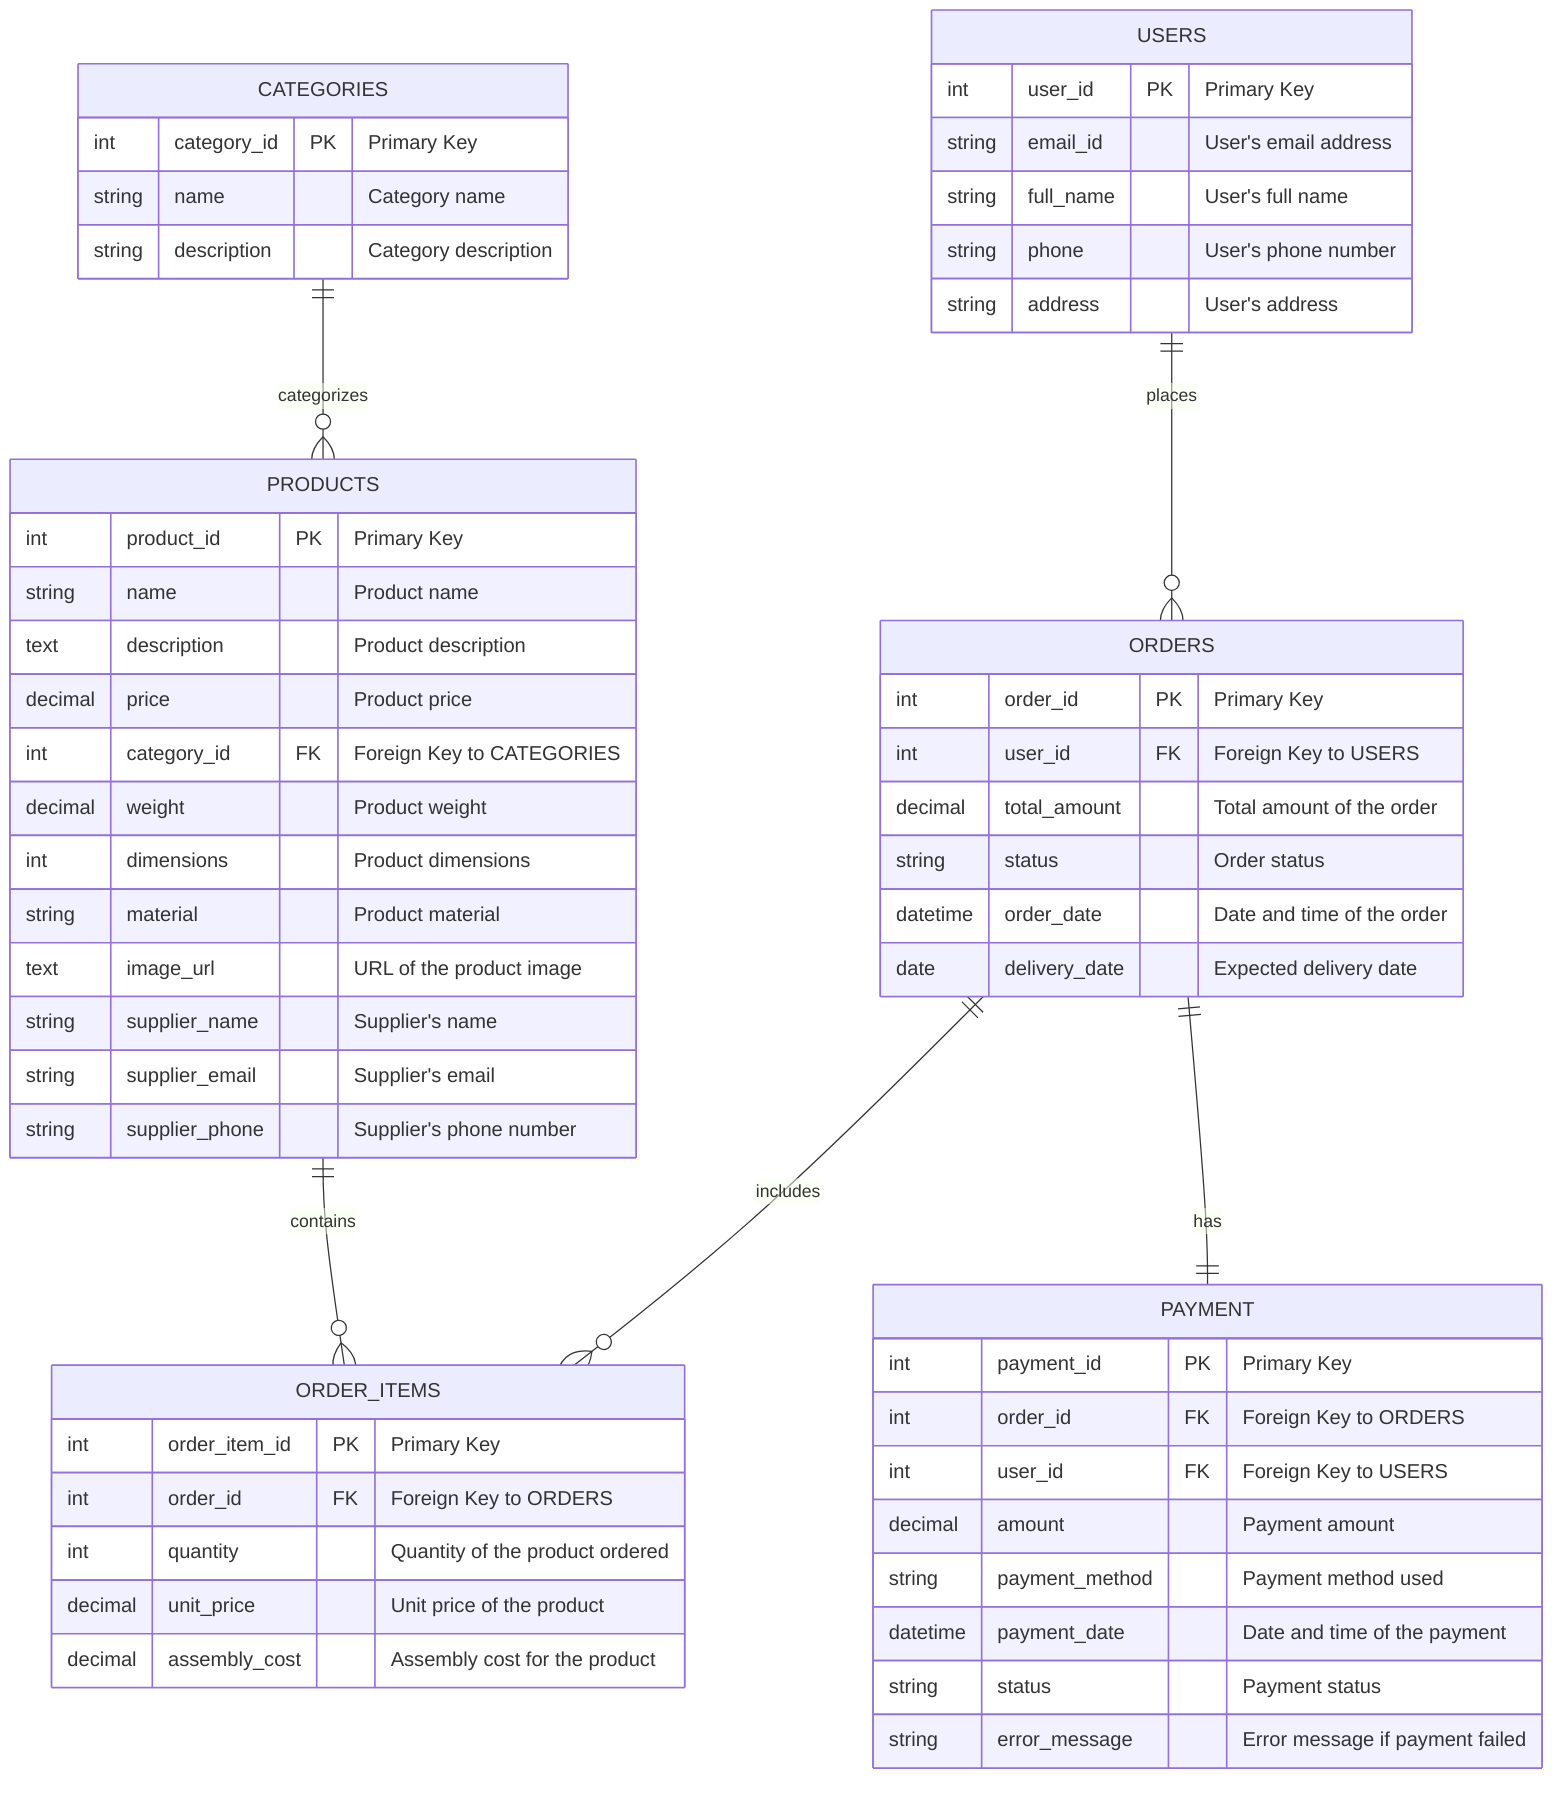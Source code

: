 erDiagram
    USERS ||--o{ ORDERS : "places"
    USERS {
        int user_id PK "Primary Key"
        string email_id "User's email address"
        string full_name "User's full name"
        string phone "User's phone number"
        string address "User's address"
    }

    PRODUCTS ||--o{ ORDER_ITEMS : "contains"
    PRODUCTS {
        int product_id PK "Primary Key"
        string name "Product name"
        text description "Product description"
        decimal price "Product price"
        int category_id FK "Foreign Key to CATEGORIES"
        decimal weight "Product weight"
        int dimensions "Product dimensions"
        string material "Product material"
        text image_url "URL of the product image"
        string supplier_name "Supplier's name"
        string supplier_email "Supplier's email"
        string supplier_phone "Supplier's phone number"
    }

    CATEGORIES ||--o{ PRODUCTS : "categorizes"
    CATEGORIES {
        int category_id PK "Primary Key"
        string name "Category name"
        string description "Category description"
    }

    ORDERS ||--o{ ORDER_ITEMS : "includes"
    ORDERS ||--|| PAYMENT : "has"
    ORDERS {
        int order_id PK "Primary Key"
        int user_id FK "Foreign Key to USERS"
        decimal total_amount "Total amount of the order"
        string status "Order status"
        datetime order_date "Date and time of the order"
        date delivery_date "Expected delivery date"
    }

    PAYMENT {
        int payment_id PK "Primary Key"
        int order_id FK "Foreign Key to ORDERS"
        int user_id FK "Foreign Key to USERS"
        decimal amount "Payment amount"
        string payment_method "Payment method used"
        datetime payment_date "Date and time of the payment"
        string status "Payment status"
        string error_message "Error message if payment failed"
    }

    ORDER_ITEMS {
        int order_item_id PK "Primary Key"
        int order_id FK "Foreign Key to ORDERS"
        int quantity "Quantity of the product ordered"
        decimal unit_price "Unit price of the product"
        decimal assembly_cost "Assembly cost for the product"
    }